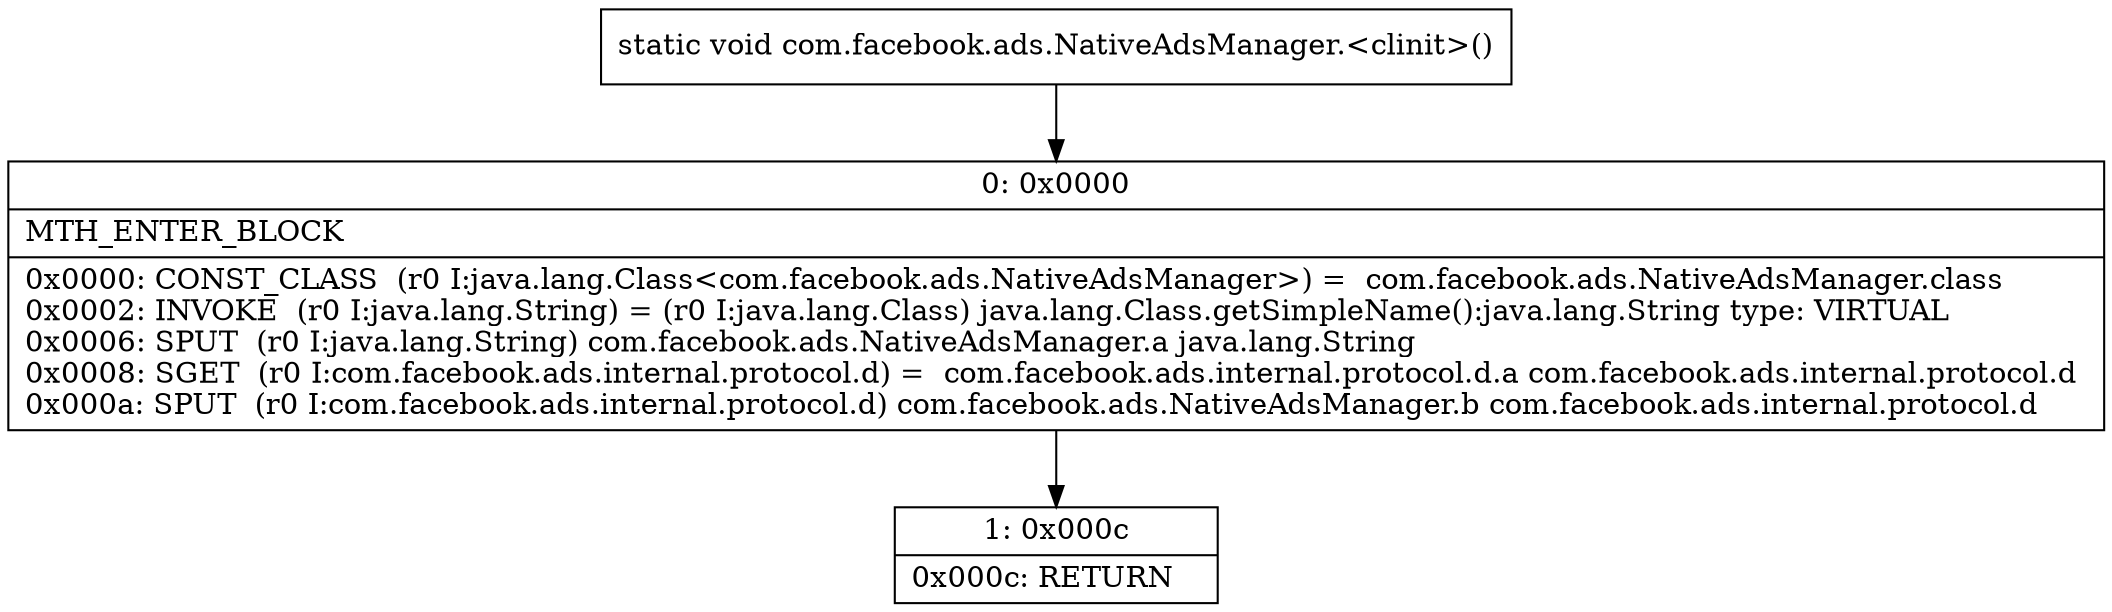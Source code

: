 digraph "CFG forcom.facebook.ads.NativeAdsManager.\<clinit\>()V" {
Node_0 [shape=record,label="{0\:\ 0x0000|MTH_ENTER_BLOCK\l|0x0000: CONST_CLASS  (r0 I:java.lang.Class\<com.facebook.ads.NativeAdsManager\>) =  com.facebook.ads.NativeAdsManager.class \l0x0002: INVOKE  (r0 I:java.lang.String) = (r0 I:java.lang.Class) java.lang.Class.getSimpleName():java.lang.String type: VIRTUAL \l0x0006: SPUT  (r0 I:java.lang.String) com.facebook.ads.NativeAdsManager.a java.lang.String \l0x0008: SGET  (r0 I:com.facebook.ads.internal.protocol.d) =  com.facebook.ads.internal.protocol.d.a com.facebook.ads.internal.protocol.d \l0x000a: SPUT  (r0 I:com.facebook.ads.internal.protocol.d) com.facebook.ads.NativeAdsManager.b com.facebook.ads.internal.protocol.d \l}"];
Node_1 [shape=record,label="{1\:\ 0x000c|0x000c: RETURN   \l}"];
MethodNode[shape=record,label="{static void com.facebook.ads.NativeAdsManager.\<clinit\>() }"];
MethodNode -> Node_0;
Node_0 -> Node_1;
}

